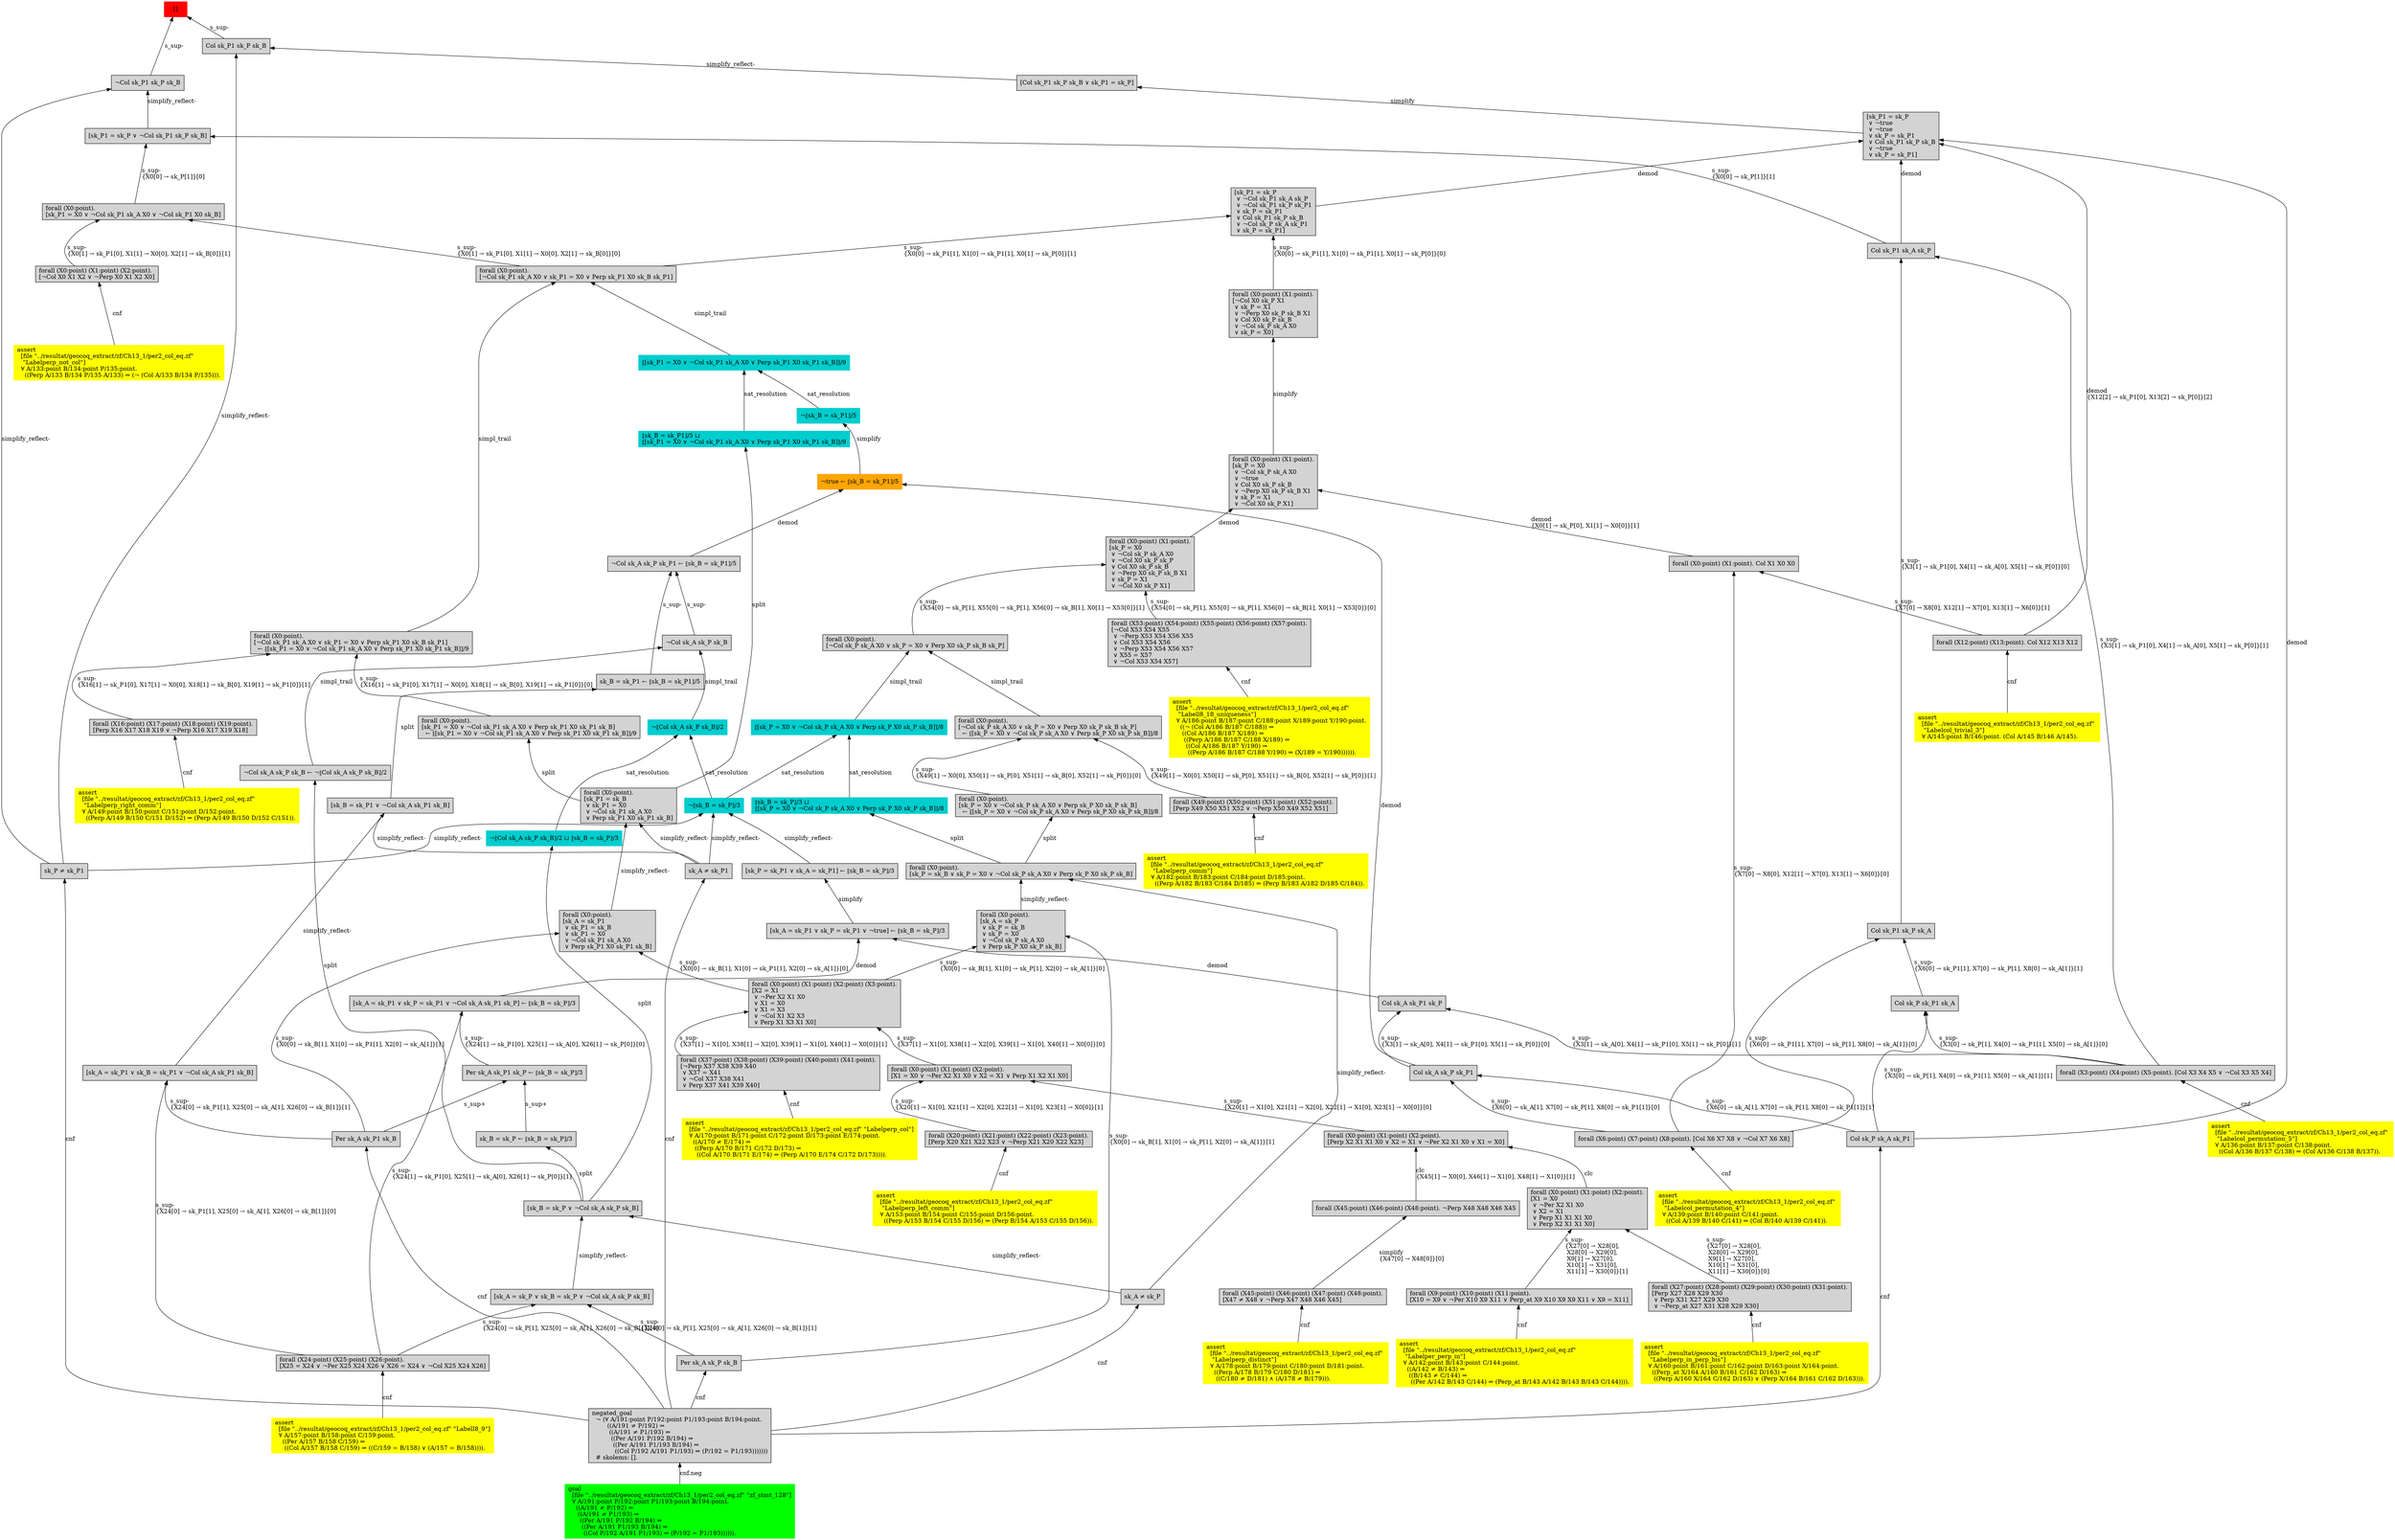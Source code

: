 digraph "unsat_graph" {
  vertex_0 [color=red, label="[]", shape=box, style=filled];
  vertex_0 -> vertex_1 [label="s_sup-\l", dir="back"];
  vertex_1 [shape=box, label="¬Col sk_P1 sk_P sk_B\l", style=filled];
  vertex_1 -> vertex_2 [label="simplify_reflect-", dir="back"];
  vertex_2 [shape=box, label="sk_P ≠ sk_P1\l", style=filled];
  vertex_2 -> vertex_3 [label="cnf", dir="back"];
  vertex_3 [shape=box, label="negated_goal\l  ¬ (∀ A/191:point P/192:point P1/193:point B/194:point.\l        ((A/191 ≠ P/192) ⇒\l         ((A/191 ≠ P1/193) ⇒\l          ((Per A/191 P/192 B/194) ⇒\l           ((Per A/191 P1/193 B/194) ⇒\l            ((Col P/192 A/191 P1/193) ⇒ (P/192 = P1/193)))))))\l  # skolems: [].\l", style=filled];
  vertex_3 -> vertex_4 [label="cnf.neg", dir="back"];
  vertex_4 [color=green, shape=box, label="goal\l  [file \"../resultat/geocoq_extract/zf/Ch13_1/per2_col_eq.zf\" \"zf_stmt_128\"]\l  ∀ A/191:point P/192:point P1/193:point B/194:point.\l    ((A/191 ≠ P/192) ⇒\l     ((A/191 ≠ P1/193) ⇒\l      ((Per A/191 P/192 B/194) ⇒\l       ((Per A/191 P1/193 B/194) ⇒\l        ((Col P/192 A/191 P1/193) ⇒ (P/192 = P1/193)))))).\l", style=filled];
  vertex_1 -> vertex_5 [label="simplify_reflect-", dir="back"];
  vertex_5 [shape=box, label="[sk_P1 = sk_P ∨ ¬Col sk_P1 sk_P sk_B]\l", style=filled];
  vertex_5 -> vertex_6 [label="s_sup-\l\{X0[0] → sk_P[1]\}[0]\l", dir="back"];
  vertex_6 [shape=box, label="forall (X0:point).\l[sk_P1 = X0 ∨ ¬Col sk_P1 sk_A X0 ∨ ¬Col sk_P1 X0 sk_B]\l", style=filled];
  vertex_6 -> vertex_7 [label="s_sup-\l\{X0[1] → sk_P1[0], X1[1] → X0[0], X2[1] → sk_B[0]\}[1]\l", dir="back"];
  vertex_7 [shape=box, label="forall (X0:point) (X1:point) (X2:point).\l[¬Col X0 X1 X2 ∨ ¬Perp X0 X1 X2 X0]\l", style=filled];
  vertex_7 -> vertex_8 [label="cnf", dir="back"];
  vertex_8 [color=yellow, shape=box, label="assert\l  [file \"../resultat/geocoq_extract/zf/Ch13_1/per2_col_eq.zf\" \l   \"Labelperp_not_col\"]\l  ∀ A/133:point B/134:point P/135:point.\l    ((Perp A/133 B/134 P/135 A/133) ⇒ (¬ (Col A/133 B/134 P/135))).\l", style=filled];
  vertex_6 -> vertex_9 [label="s_sup-\l\{X0[1] → sk_P1[0], X1[1] → X0[0], X2[1] → sk_B[0]\}[0]\l", dir="back"];
  vertex_9 [shape=box, label="forall (X0:point).\l[¬Col sk_P1 sk_A X0 ∨ sk_P1 = X0 ∨ Perp sk_P1 X0 sk_B sk_P1]\l", style=filled];
  vertex_9 -> vertex_10 [label="simpl_trail", dir="back"];
  vertex_10 [color=cyan3, shape=box, label="⟦[sk_P1 = X0 ∨ ¬Col sk_P1 sk_A X0 ∨ Perp sk_P1 X0 sk_P1 sk_B]⟧/9\l", style=filled];
  vertex_10 -> vertex_11 [label="sat_resolution", dir="back"];
  vertex_11 [color=cyan3, shape=box, label="¬⟦sk_B = sk_P1⟧/5\l", style=filled];
  vertex_11 -> vertex_12 [label="simplify", dir="back"];
  vertex_12 [color=orange, shape=box, label="¬true ← ⟦sk_B = sk_P1⟧/5\l", style=filled];
  vertex_12 -> vertex_13 [label="demod", dir="back"];
  vertex_13 [shape=box, label="Col sk_A sk_P sk_P1\l", style=filled];
  vertex_13 -> vertex_14 [label="s_sup-\l\{X6[0] → sk_A[1], X7[0] → sk_P[1], X8[0] → sk_P1[1]\}[0]\l", dir="back"];
  vertex_14 [shape=box, label="forall (X6:point) (X7:point) (X8:point). [Col X6 X7 X8 ∨ ¬Col X7 X6 X8]\l", style=filled];
  vertex_14 -> vertex_15 [label="cnf", dir="back"];
  vertex_15 [color=yellow, shape=box, label="assert\l  [file \"../resultat/geocoq_extract/zf/Ch13_1/per2_col_eq.zf\" \l   \"Labelcol_permutation_4\"]\l  ∀ A/139:point B/140:point C/141:point.\l    ((Col A/139 B/140 C/141) ⇒ (Col B/140 A/139 C/141)).\l", style=filled];
  vertex_13 -> vertex_16 [label="s_sup-\l\{X6[0] → sk_A[1], X7[0] → sk_P[1], X8[0] → sk_P1[1]\}[1]\l", dir="back"];
  vertex_16 [shape=box, label="Col sk_P sk_A sk_P1\l", style=filled];
  vertex_16 -> vertex_3 [label="cnf", dir="back"];
  vertex_12 -> vertex_17 [label="demod", dir="back"];
  vertex_17 [shape=box, label="¬Col sk_A sk_P sk_P1 ← ⟦sk_B = sk_P1⟧/5\l", style=filled];
  vertex_17 -> vertex_18 [label="s_sup-\l", dir="back"];
  vertex_18 [shape=box, label="¬Col sk_A sk_P sk_B\l", style=filled];
  vertex_18 -> vertex_19 [label="simpl_trail", dir="back"];
  vertex_19 [color=cyan3, shape=box, label="¬⟦Col sk_A sk_P sk_B⟧/2\l", style=filled];
  vertex_19 -> vertex_20 [label="sat_resolution", dir="back"];
  vertex_20 [color=cyan3, shape=box, label="¬⟦sk_B = sk_P⟧/3\l", style=filled];
  vertex_20 -> vertex_2 [label="simplify_reflect-", dir="back"];
  vertex_20 -> vertex_21 [label="simplify_reflect-", dir="back"];
  vertex_21 [shape=box, label="sk_A ≠ sk_P1\l", style=filled];
  vertex_21 -> vertex_3 [label="cnf", dir="back"];
  vertex_20 -> vertex_22 [label="simplify_reflect-", dir="back"];
  vertex_22 [shape=box, label="[sk_P = sk_P1 ∨ sk_A = sk_P1] ← ⟦sk_B = sk_P⟧/3\l", style=filled];
  vertex_22 -> vertex_23 [label="simplify", dir="back"];
  vertex_23 [shape=box, label="[sk_A = sk_P1 ∨ sk_P = sk_P1 ∨ ¬true] ← ⟦sk_B = sk_P⟧/3\l", style=filled];
  vertex_23 -> vertex_24 [label="demod", dir="back"];
  vertex_24 [shape=box, label="Col sk_A sk_P1 sk_P\l", style=filled];
  vertex_24 -> vertex_25 [label="s_sup-\l\{X3[1] → sk_A[0], X4[1] → sk_P1[0], X5[1] → sk_P[0]\}[1]\l", dir="back"];
  vertex_25 [shape=box, label="forall (X3:point) (X4:point) (X5:point). [Col X3 X4 X5 ∨ ¬Col X3 X5 X4]\l", style=filled];
  vertex_25 -> vertex_26 [label="cnf", dir="back"];
  vertex_26 [color=yellow, shape=box, label="assert\l  [file \"../resultat/geocoq_extract/zf/Ch13_1/per2_col_eq.zf\" \l   \"Labelcol_permutation_5\"]\l  ∀ A/136:point B/137:point C/138:point.\l    ((Col A/136 B/137 C/138) ⇒ (Col A/136 C/138 B/137)).\l", style=filled];
  vertex_24 -> vertex_13 [label="s_sup-\l\{X3[1] → sk_A[0], X4[1] → sk_P1[0], X5[1] → sk_P[0]\}[0]\l", dir="back"];
  vertex_23 -> vertex_27 [label="demod", dir="back"];
  vertex_27 [shape=box, label="[sk_A = sk_P1 ∨ sk_P = sk_P1 ∨ ¬Col sk_A sk_P1 sk_P] ← ⟦sk_B = sk_P⟧/3\l", style=filled];
  vertex_27 -> vertex_28 [label="s_sup-\l\{X24[1] → sk_P1[0], X25[1] → sk_A[0], X26[1] → sk_P[0]\}[1]\l", dir="back"];
  vertex_28 [shape=box, label="forall (X24:point) (X25:point) (X26:point).\l[X25 = X24 ∨ ¬Per X25 X24 X26 ∨ X26 = X24 ∨ ¬Col X25 X24 X26]\l", style=filled];
  vertex_28 -> vertex_29 [label="cnf", dir="back"];
  vertex_29 [color=yellow, shape=box, label="assert\l  [file \"../resultat/geocoq_extract/zf/Ch13_1/per2_col_eq.zf\" \"Labell8_9\"]\l  ∀ A/157:point B/158:point C/159:point.\l    ((Per A/157 B/158 C/159) ⇒\l     ((Col A/157 B/158 C/159) ⇒ ((C/159 = B/158) ∨ (A/157 = B/158)))).\l", style=filled];
  vertex_27 -> vertex_30 [label="s_sup-\l\{X24[1] → sk_P1[0], X25[1] → sk_A[0], X26[1] → sk_P[0]\}[0]\l", dir="back"];
  vertex_30 [shape=box, label="Per sk_A sk_P1 sk_P ← ⟦sk_B = sk_P⟧/3\l", style=filled];
  vertex_30 -> vertex_31 [label="s_sup+\l", dir="back"];
  vertex_31 [shape=box, label="Per sk_A sk_P1 sk_B\l", style=filled];
  vertex_31 -> vertex_3 [label="cnf", dir="back"];
  vertex_30 -> vertex_32 [label="s_sup+\l", dir="back"];
  vertex_32 [shape=box, label="sk_B = sk_P ← ⟦sk_B = sk_P⟧/3\l", style=filled];
  vertex_32 -> vertex_33 [label="split", dir="back"];
  vertex_33 [shape=box, label="[sk_B = sk_P ∨ ¬Col sk_A sk_P sk_B]\l", style=filled];
  vertex_33 -> vertex_34 [label="simplify_reflect-", dir="back"];
  vertex_34 [shape=box, label="sk_A ≠ sk_P\l", style=filled];
  vertex_34 -> vertex_3 [label="cnf", dir="back"];
  vertex_33 -> vertex_35 [label="simplify_reflect-", dir="back"];
  vertex_35 [shape=box, label="[sk_A = sk_P ∨ sk_B = sk_P ∨ ¬Col sk_A sk_P sk_B]\l", style=filled];
  vertex_35 -> vertex_28 [label="s_sup-\l\{X24[0] → sk_P[1], X25[0] → sk_A[1], X26[0] → sk_B[1]\}[0]\l", dir="back"];
  vertex_35 -> vertex_36 [label="s_sup-\l\{X24[0] → sk_P[1], X25[0] → sk_A[1], X26[0] → sk_B[1]\}[1]\l", dir="back"];
  vertex_36 [shape=box, label="Per sk_A sk_P sk_B\l", style=filled];
  vertex_36 -> vertex_3 [label="cnf", dir="back"];
  vertex_19 -> vertex_37 [label="sat_resolution", dir="back"];
  vertex_37 [color=cyan3, shape=box, label="¬⟦Col sk_A sk_P sk_B⟧/2 ⊔ ⟦sk_B = sk_P⟧/3\l", style=filled];
  vertex_37 -> vertex_33 [label="split", dir="back"];
  vertex_18 -> vertex_38 [label="simpl_trail", dir="back"];
  vertex_38 [shape=box, label="¬Col sk_A sk_P sk_B ← ¬⟦Col sk_A sk_P sk_B⟧/2\l", style=filled];
  vertex_38 -> vertex_33 [label="split", dir="back"];
  vertex_17 -> vertex_39 [label="s_sup-\l", dir="back"];
  vertex_39 [shape=box, label="sk_B = sk_P1 ← ⟦sk_B = sk_P1⟧/5\l", style=filled];
  vertex_39 -> vertex_40 [label="split", dir="back"];
  vertex_40 [shape=box, label="[sk_B = sk_P1 ∨ ¬Col sk_A sk_P1 sk_B]\l", style=filled];
  vertex_40 -> vertex_21 [label="simplify_reflect-", dir="back"];
  vertex_40 -> vertex_41 [label="simplify_reflect-", dir="back"];
  vertex_41 [shape=box, label="[sk_A = sk_P1 ∨ sk_B = sk_P1 ∨ ¬Col sk_A sk_P1 sk_B]\l", style=filled];
  vertex_41 -> vertex_28 [label="s_sup-\l\{X24[0] → sk_P1[1], X25[0] → sk_A[1], X26[0] → sk_B[1]\}[0]\l", dir="back"];
  vertex_41 -> vertex_31 [label="s_sup-\l\{X24[0] → sk_P1[1], X25[0] → sk_A[1], X26[0] → sk_B[1]\}[1]\l", dir="back"];
  vertex_10 -> vertex_42 [label="sat_resolution", dir="back"];
  vertex_42 [color=cyan3, shape=box, label="⟦sk_B = sk_P1⟧/5 ⊔ \l⟦[sk_P1 = X0 ∨ ¬Col sk_P1 sk_A X0 ∨ Perp sk_P1 X0 sk_P1 sk_B]⟧/9\l", style=filled];
  vertex_42 -> vertex_43 [label="split", dir="back"];
  vertex_43 [shape=box, label="forall (X0:point).\l[sk_P1 = sk_B\l ∨ sk_P1 = X0\l ∨ ¬Col sk_P1 sk_A X0\l ∨ Perp sk_P1 X0 sk_P1 sk_B]\l", style=filled];
  vertex_43 -> vertex_21 [label="simplify_reflect-", dir="back"];
  vertex_43 -> vertex_44 [label="simplify_reflect-", dir="back"];
  vertex_44 [shape=box, label="forall (X0:point).\l[sk_A = sk_P1\l ∨ sk_P1 = sk_B\l ∨ sk_P1 = X0\l ∨ ¬Col sk_P1 sk_A X0\l ∨ Perp sk_P1 X0 sk_P1 sk_B]\l", style=filled];
  vertex_44 -> vertex_45 [label="s_sup-\l\{X0[0] → sk_B[1], X1[0] → sk_P1[1], X2[0] → sk_A[1]\}[0]\l", dir="back"];
  vertex_45 [shape=box, label="forall (X0:point) (X1:point) (X2:point) (X3:point).\l[X2 = X1\l ∨ ¬Per X2 X1 X0\l ∨ X1 = X0\l ∨ X1 = X3\l ∨ ¬Col X1 X2 X3\l ∨ Perp X1 X3 X1 X0]\l", style=filled];
  vertex_45 -> vertex_46 [label="s_sup-\l\{X37[1] → X1[0], X38[1] → X2[0], X39[1] → X1[0], X40[1] → X0[0]\}[1]\l", dir="back"];
  vertex_46 [shape=box, label="forall (X37:point) (X38:point) (X39:point) (X40:point) (X41:point).\l[¬Perp X37 X38 X39 X40\l ∨ X37 = X41\l ∨ ¬Col X37 X38 X41\l ∨ Perp X37 X41 X39 X40]\l", style=filled];
  vertex_46 -> vertex_47 [label="cnf", dir="back"];
  vertex_47 [color=yellow, shape=box, label="assert\l  [file \"../resultat/geocoq_extract/zf/Ch13_1/per2_col_eq.zf\" \"Labelperp_col\"]\l  ∀ A/170:point B/171:point C/172:point D/173:point E/174:point.\l    ((A/170 ≠ E/174) ⇒\l     ((Perp A/170 B/171 C/172 D/173) ⇒\l      ((Col A/170 B/171 E/174) ⇒ (Perp A/170 E/174 C/172 D/173)))).\l", style=filled];
  vertex_45 -> vertex_48 [label="s_sup-\l\{X37[1] → X1[0], X38[1] → X2[0], X39[1] → X1[0], X40[1] → X0[0]\}[0]\l", dir="back"];
  vertex_48 [shape=box, label="forall (X0:point) (X1:point) (X2:point).\l[X1 = X0 ∨ ¬Per X2 X1 X0 ∨ X2 = X1 ∨ Perp X1 X2 X1 X0]\l", style=filled];
  vertex_48 -> vertex_49 [label="s_sup-\l\{X20[1] → X1[0], X21[1] → X2[0], X22[1] → X1[0], X23[1] → X0[0]\}[1]\l", dir="back"];
  vertex_49 [shape=box, label="forall (X20:point) (X21:point) (X22:point) (X23:point).\l[Perp X20 X21 X22 X23 ∨ ¬Perp X21 X20 X22 X23]\l", style=filled];
  vertex_49 -> vertex_50 [label="cnf", dir="back"];
  vertex_50 [color=yellow, shape=box, label="assert\l  [file \"../resultat/geocoq_extract/zf/Ch13_1/per2_col_eq.zf\" \l   \"Labelperp_left_comm\"]\l  ∀ A/153:point B/154:point C/155:point D/156:point.\l    ((Perp A/153 B/154 C/155 D/156) ⇒ (Perp B/154 A/153 C/155 D/156)).\l", style=filled];
  vertex_48 -> vertex_51 [label="s_sup-\l\{X20[1] → X1[0], X21[1] → X2[0], X22[1] → X1[0], X23[1] → X0[0]\}[0]\l", dir="back"];
  vertex_51 [shape=box, label="forall (X0:point) (X1:point) (X2:point).\l[Perp X2 X1 X1 X0 ∨ X2 = X1 ∨ ¬Per X2 X1 X0 ∨ X1 = X0]\l", style=filled];
  vertex_51 -> vertex_52 [label="clc\l\{X45[1] → X0[0], X46[1] → X1[0], X48[1] → X1[0]\}[1]\l", dir="back"];
  vertex_52 [shape=box, label="forall (X45:point) (X46:point) (X48:point). ¬Perp X48 X48 X46 X45\l", style=filled];
  vertex_52 -> vertex_53 [label="simplify\l\{X47[0] → X48[0]\}[0]\l", dir="back"];
  vertex_53 [shape=box, label="forall (X45:point) (X46:point) (X47:point) (X48:point).\l[X47 ≠ X48 ∨ ¬Perp X47 X48 X46 X45]\l", style=filled];
  vertex_53 -> vertex_54 [label="cnf", dir="back"];
  vertex_54 [color=yellow, shape=box, label="assert\l  [file \"../resultat/geocoq_extract/zf/Ch13_1/per2_col_eq.zf\" \l   \"Labelperp_distinct\"]\l  ∀ A/178:point B/179:point C/180:point D/181:point.\l    ((Perp A/178 B/179 C/180 D/181) ⇒\l     ((C/180 ≠ D/181) ∧ (A/178 ≠ B/179))).\l", style=filled];
  vertex_51 -> vertex_55 [label="clc", dir="back"];
  vertex_55 [shape=box, label="forall (X0:point) (X1:point) (X2:point).\l[X1 = X0\l ∨ ¬Per X2 X1 X0\l ∨ X2 = X1\l ∨ Perp X1 X1 X1 X0\l ∨ Perp X2 X1 X1 X0]\l", style=filled];
  vertex_55 -> vertex_56 [label="s_sup-\l\{X27[0] → X28[0], \l X28[0] → X29[0], \l X9[1] → X27[0], \l X10[1] → X31[0], \l X11[1] → X30[0]\}[0]\l", dir="back"];
  vertex_56 [shape=box, label="forall (X27:point) (X28:point) (X29:point) (X30:point) (X31:point).\l[Perp X27 X28 X29 X30\l ∨ Perp X31 X27 X29 X30\l ∨ ¬Perp_at X27 X31 X28 X29 X30]\l", style=filled];
  vertex_56 -> vertex_57 [label="cnf", dir="back"];
  vertex_57 [color=yellow, shape=box, label="assert\l  [file \"../resultat/geocoq_extract/zf/Ch13_1/per2_col_eq.zf\" \l   \"Labelperp_in_perp_bis\"]\l  ∀ A/160:point B/161:point C/162:point D/163:point X/164:point.\l    ((Perp_at X/164 A/160 B/161 C/162 D/163) ⇒\l     ((Perp A/160 X/164 C/162 D/163) ∨ (Perp X/164 B/161 C/162 D/163))).\l", style=filled];
  vertex_55 -> vertex_58 [label="s_sup-\l\{X27[0] → X28[0], \l X28[0] → X29[0], \l X9[1] → X27[0], \l X10[1] → X31[0], \l X11[1] → X30[0]\}[1]\l", dir="back"];
  vertex_58 [shape=box, label="forall (X9:point) (X10:point) (X11:point).\l[X10 = X9 ∨ ¬Per X10 X9 X11 ∨ Perp_at X9 X10 X9 X9 X11 ∨ X9 = X11]\l", style=filled];
  vertex_58 -> vertex_59 [label="cnf", dir="back"];
  vertex_59 [color=yellow, shape=box, label="assert\l  [file \"../resultat/geocoq_extract/zf/Ch13_1/per2_col_eq.zf\" \l   \"Labelper_perp_in\"]\l  ∀ A/142:point B/143:point C/144:point.\l    ((A/142 ≠ B/143) ⇒\l     ((B/143 ≠ C/144) ⇒\l      ((Per A/142 B/143 C/144) ⇒ (Perp_at B/143 A/142 B/143 B/143 C/144)))).\l", style=filled];
  vertex_44 -> vertex_31 [label="s_sup-\l\{X0[0] → sk_B[1], X1[0] → sk_P1[1], X2[0] → sk_A[1]\}[1]\l", dir="back"];
  vertex_9 -> vertex_60 [label="simpl_trail", dir="back"];
  vertex_60 [shape=box, label="forall (X0:point).\l[¬Col sk_P1 sk_A X0 ∨ sk_P1 = X0 ∨ Perp sk_P1 X0 sk_B sk_P1]\l  ← ⟦[sk_P1 = X0 ∨ ¬Col sk_P1 sk_A X0 ∨ Perp sk_P1 X0 sk_P1 sk_B]⟧/9\l", style=filled];
  vertex_60 -> vertex_61 [label="s_sup-\l\{X16[1] → sk_P1[0], X17[1] → X0[0], X18[1] → sk_B[0], X19[1] → sk_P1[0]\}[1]\l", dir="back"];
  vertex_61 [shape=box, label="forall (X16:point) (X17:point) (X18:point) (X19:point).\l[Perp X16 X17 X18 X19 ∨ ¬Perp X16 X17 X19 X18]\l", style=filled];
  vertex_61 -> vertex_62 [label="cnf", dir="back"];
  vertex_62 [color=yellow, shape=box, label="assert\l  [file \"../resultat/geocoq_extract/zf/Ch13_1/per2_col_eq.zf\" \l   \"Labelperp_right_comm\"]\l  ∀ A/149:point B/150:point C/151:point D/152:point.\l    ((Perp A/149 B/150 C/151 D/152) ⇒ (Perp A/149 B/150 D/152 C/151)).\l", style=filled];
  vertex_60 -> vertex_63 [label="s_sup-\l\{X16[1] → sk_P1[0], X17[1] → X0[0], X18[1] → sk_B[0], X19[1] → sk_P1[0]\}[0]\l", dir="back"];
  vertex_63 [shape=box, label="forall (X0:point).\l[sk_P1 = X0 ∨ ¬Col sk_P1 sk_A X0 ∨ Perp sk_P1 X0 sk_P1 sk_B]\l  ← ⟦[sk_P1 = X0 ∨ ¬Col sk_P1 sk_A X0 ∨ Perp sk_P1 X0 sk_P1 sk_B]⟧/9\l", style=filled];
  vertex_63 -> vertex_43 [label="split", dir="back"];
  vertex_5 -> vertex_64 [label="s_sup-\l\{X0[0] → sk_P[1]\}[1]\l", dir="back"];
  vertex_64 [shape=box, label="Col sk_P1 sk_A sk_P\l", style=filled];
  vertex_64 -> vertex_25 [label="s_sup-\l\{X3[1] → sk_P1[0], X4[1] → sk_A[0], X5[1] → sk_P[0]\}[1]\l", dir="back"];
  vertex_64 -> vertex_65 [label="s_sup-\l\{X3[1] → sk_P1[0], X4[1] → sk_A[0], X5[1] → sk_P[0]\}[0]\l", dir="back"];
  vertex_65 [shape=box, label="Col sk_P1 sk_P sk_A\l", style=filled];
  vertex_65 -> vertex_14 [label="s_sup-\l\{X6[0] → sk_P1[1], X7[0] → sk_P[1], X8[0] → sk_A[1]\}[0]\l", dir="back"];
  vertex_65 -> vertex_66 [label="s_sup-\l\{X6[0] → sk_P1[1], X7[0] → sk_P[1], X8[0] → sk_A[1]\}[1]\l", dir="back"];
  vertex_66 [shape=box, label="Col sk_P sk_P1 sk_A\l", style=filled];
  vertex_66 -> vertex_25 [label="s_sup-\l\{X3[0] → sk_P[1], X4[0] → sk_P1[1], X5[0] → sk_A[1]\}[0]\l", dir="back"];
  vertex_66 -> vertex_16 [label="s_sup-\l\{X3[0] → sk_P[1], X4[0] → sk_P1[1], X5[0] → sk_A[1]\}[1]\l", dir="back"];
  vertex_0 -> vertex_67 [label="s_sup-\l", dir="back"];
  vertex_67 [shape=box, label="Col sk_P1 sk_P sk_B\l", style=filled];
  vertex_67 -> vertex_2 [label="simplify_reflect-", dir="back"];
  vertex_67 -> vertex_68 [label="simplify_reflect-", dir="back"];
  vertex_68 [shape=box, label="[Col sk_P1 sk_P sk_B ∨ sk_P1 = sk_P]\l", style=filled];
  vertex_68 -> vertex_69 [label="simplify", dir="back"];
  vertex_69 [shape=box, label="[sk_P1 = sk_P\l ∨ ¬true\l ∨ ¬true\l ∨ sk_P = sk_P1\l ∨ Col sk_P1 sk_P sk_B\l ∨ ¬true\l ∨ sk_P = sk_P1]\l", style=filled];
  vertex_69 -> vertex_16 [label="demod", dir="back"];
  vertex_69 -> vertex_70 [label="demod\l\{X12[2] → sk_P1[0], X13[2] → sk_P[0]\}[2]\l", dir="back"];
  vertex_70 [shape=box, label="forall (X12:point) (X13:point). Col X12 X13 X12\l", style=filled];
  vertex_70 -> vertex_71 [label="cnf", dir="back"];
  vertex_71 [color=yellow, shape=box, label="assert\l  [file \"../resultat/geocoq_extract/zf/Ch13_1/per2_col_eq.zf\" \l   \"Labelcol_trivial_3\"]\l  ∀ A/145:point B/146:point. (Col A/145 B/146 A/145).\l", style=filled];
  vertex_69 -> vertex_64 [label="demod", dir="back"];
  vertex_69 -> vertex_72 [label="demod", dir="back"];
  vertex_72 [shape=box, label="[sk_P1 = sk_P\l ∨ ¬Col sk_P1 sk_A sk_P\l ∨ ¬Col sk_P1 sk_P sk_P1\l ∨ sk_P = sk_P1\l ∨ Col sk_P1 sk_P sk_B\l ∨ ¬Col sk_P sk_A sk_P1\l ∨ sk_P = sk_P1]\l", style=filled];
  vertex_72 -> vertex_73 [label="s_sup-\l\{X0[0] → sk_P1[1], X1[0] → sk_P1[1], X0[1] → sk_P[0]\}[0]\l", dir="back"];
  vertex_73 [shape=box, label="forall (X0:point) (X1:point).\l[¬Col X0 sk_P X1\l ∨ sk_P = X1\l ∨ ¬Perp X0 sk_P sk_B X1\l ∨ Col X0 sk_P sk_B\l ∨ ¬Col sk_P sk_A X0\l ∨ sk_P = X0]\l", style=filled];
  vertex_73 -> vertex_74 [label="simplify", dir="back"];
  vertex_74 [shape=box, label="forall (X0:point) (X1:point).\l[sk_P = X0\l ∨ ¬Col sk_P sk_A X0\l ∨ ¬true\l ∨ Col X0 sk_P sk_B\l ∨ ¬Perp X0 sk_P sk_B X1\l ∨ sk_P = X1\l ∨ ¬Col X0 sk_P X1]\l", style=filled];
  vertex_74 -> vertex_75 [label="demod\l\{X0[1] → sk_P[0], X1[1] → X0[0]\}[1]\l", dir="back"];
  vertex_75 [shape=box, label="forall (X0:point) (X1:point). Col X1 X0 X0\l", style=filled];
  vertex_75 -> vertex_14 [label="s_sup-\l\{X7[0] → X8[0], X12[1] → X7[0], X13[1] → X6[0]\}[0]\l", dir="back"];
  vertex_75 -> vertex_70 [label="s_sup-\l\{X7[0] → X8[0], X12[1] → X7[0], X13[1] → X6[0]\}[1]\l", dir="back"];
  vertex_74 -> vertex_76 [label="demod", dir="back"];
  vertex_76 [shape=box, label="forall (X0:point) (X1:point).\l[sk_P = X0\l ∨ ¬Col sk_P sk_A X0\l ∨ ¬Col X0 sk_P sk_P\l ∨ Col X0 sk_P sk_B\l ∨ ¬Perp X0 sk_P sk_B X1\l ∨ sk_P = X1\l ∨ ¬Col X0 sk_P X1]\l", style=filled];
  vertex_76 -> vertex_77 [label="s_sup-\l\{X54[0] → sk_P[1], X55[0] → sk_P[1], X56[0] → sk_B[1], X0[1] → X53[0]\}[0]\l", dir="back"];
  vertex_77 [shape=box, label="forall (X53:point) (X54:point) (X55:point) (X56:point) (X57:point).\l[¬Col X53 X54 X55\l ∨ ¬Perp X53 X54 X56 X55\l ∨ Col X53 X54 X56\l ∨ ¬Perp X53 X54 X56 X57\l ∨ X55 = X57\l ∨ ¬Col X53 X54 X57]\l", style=filled];
  vertex_77 -> vertex_78 [label="cnf", dir="back"];
  vertex_78 [color=yellow, shape=box, label="assert\l  [file \"../resultat/geocoq_extract/zf/Ch13_1/per2_col_eq.zf\" \l   \"Labell8_18_uniqueness\"]\l  ∀ A/186:point B/187:point C/188:point X/189:point Y/190:point.\l    ((¬ (Col A/186 B/187 C/188)) ⇒\l     ((Col A/186 B/187 X/189) ⇒\l      ((Perp A/186 B/187 C/188 X/189) ⇒\l       ((Col A/186 B/187 Y/190) ⇒\l        ((Perp A/186 B/187 C/188 Y/190) ⇒ (X/189 = Y/190)))))).\l", style=filled];
  vertex_76 -> vertex_79 [label="s_sup-\l\{X54[0] → sk_P[1], X55[0] → sk_P[1], X56[0] → sk_B[1], X0[1] → X53[0]\}[1]\l", dir="back"];
  vertex_79 [shape=box, label="forall (X0:point).\l[¬Col sk_P sk_A X0 ∨ sk_P = X0 ∨ Perp X0 sk_P sk_B sk_P]\l", style=filled];
  vertex_79 -> vertex_80 [label="simpl_trail", dir="back"];
  vertex_80 [color=cyan3, shape=box, label="⟦[sk_P = X0 ∨ ¬Col sk_P sk_A X0 ∨ Perp sk_P X0 sk_P sk_B]⟧/8\l", style=filled];
  vertex_80 -> vertex_20 [label="sat_resolution", dir="back"];
  vertex_80 -> vertex_81 [label="sat_resolution", dir="back"];
  vertex_81 [color=cyan3, shape=box, label="⟦sk_B = sk_P⟧/3 ⊔ \l⟦[sk_P = X0 ∨ ¬Col sk_P sk_A X0 ∨ Perp sk_P X0 sk_P sk_B]⟧/8\l", style=filled];
  vertex_81 -> vertex_82 [label="split", dir="back"];
  vertex_82 [shape=box, label="forall (X0:point).\l[sk_P = sk_B ∨ sk_P = X0 ∨ ¬Col sk_P sk_A X0 ∨ Perp sk_P X0 sk_P sk_B]\l", style=filled];
  vertex_82 -> vertex_34 [label="simplify_reflect-", dir="back"];
  vertex_82 -> vertex_83 [label="simplify_reflect-", dir="back"];
  vertex_83 [shape=box, label="forall (X0:point).\l[sk_A = sk_P\l ∨ sk_P = sk_B\l ∨ sk_P = X0\l ∨ ¬Col sk_P sk_A X0\l ∨ Perp sk_P X0 sk_P sk_B]\l", style=filled];
  vertex_83 -> vertex_45 [label="s_sup-\l\{X0[0] → sk_B[1], X1[0] → sk_P[1], X2[0] → sk_A[1]\}[0]\l", dir="back"];
  vertex_83 -> vertex_36 [label="s_sup-\l\{X0[0] → sk_B[1], X1[0] → sk_P[1], X2[0] → sk_A[1]\}[1]\l", dir="back"];
  vertex_79 -> vertex_84 [label="simpl_trail", dir="back"];
  vertex_84 [shape=box, label="forall (X0:point).\l[¬Col sk_P sk_A X0 ∨ sk_P = X0 ∨ Perp X0 sk_P sk_B sk_P]\l  ← ⟦[sk_P = X0 ∨ ¬Col sk_P sk_A X0 ∨ Perp sk_P X0 sk_P sk_B]⟧/8\l", style=filled];
  vertex_84 -> vertex_85 [label="s_sup-\l\{X49[1] → X0[0], X50[1] → sk_P[0], X51[1] → sk_B[0], X52[1] → sk_P[0]\}[1]\l", dir="back"];
  vertex_85 [shape=box, label="forall (X49:point) (X50:point) (X51:point) (X52:point).\l[Perp X49 X50 X51 X52 ∨ ¬Perp X50 X49 X52 X51]\l", style=filled];
  vertex_85 -> vertex_86 [label="cnf", dir="back"];
  vertex_86 [color=yellow, shape=box, label="assert\l  [file \"../resultat/geocoq_extract/zf/Ch13_1/per2_col_eq.zf\" \l   \"Labelperp_comm\"]\l  ∀ A/182:point B/183:point C/184:point D/185:point.\l    ((Perp A/182 B/183 C/184 D/185) ⇒ (Perp B/183 A/182 D/185 C/184)).\l", style=filled];
  vertex_84 -> vertex_87 [label="s_sup-\l\{X49[1] → X0[0], X50[1] → sk_P[0], X51[1] → sk_B[0], X52[1] → sk_P[0]\}[0]\l", dir="back"];
  vertex_87 [shape=box, label="forall (X0:point).\l[sk_P = X0 ∨ ¬Col sk_P sk_A X0 ∨ Perp sk_P X0 sk_P sk_B]\l  ← ⟦[sk_P = X0 ∨ ¬Col sk_P sk_A X0 ∨ Perp sk_P X0 sk_P sk_B]⟧/8\l", style=filled];
  vertex_87 -> vertex_82 [label="split", dir="back"];
  vertex_72 -> vertex_9 [label="s_sup-\l\{X0[0] → sk_P1[1], X1[0] → sk_P1[1], X0[1] → sk_P[0]\}[1]\l", dir="back"];
  }


